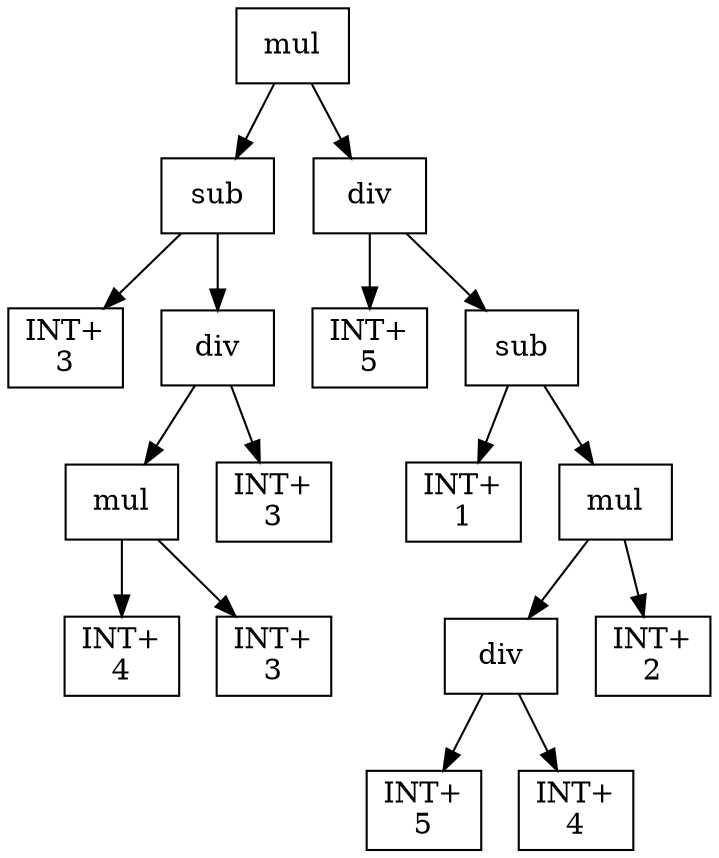 digraph expr {
  node [shape=box];
  n1 [label="mul"];
  n2 [label="sub"];
  n3 [label="INT+\n3"];
  n4 [label="div"];
  n5 [label="mul"];
  n6 [label="INT+\n4"];
  n7 [label="INT+\n3"];
  n5 -> n6;
  n5 -> n7;
  n8 [label="INT+\n3"];
  n4 -> n5;
  n4 -> n8;
  n2 -> n3;
  n2 -> n4;
  n9 [label="div"];
  n10 [label="INT+\n5"];
  n11 [label="sub"];
  n12 [label="INT+\n1"];
  n13 [label="mul"];
  n14 [label="div"];
  n15 [label="INT+\n5"];
  n16 [label="INT+\n4"];
  n14 -> n15;
  n14 -> n16;
  n17 [label="INT+\n2"];
  n13 -> n14;
  n13 -> n17;
  n11 -> n12;
  n11 -> n13;
  n9 -> n10;
  n9 -> n11;
  n1 -> n2;
  n1 -> n9;
}
